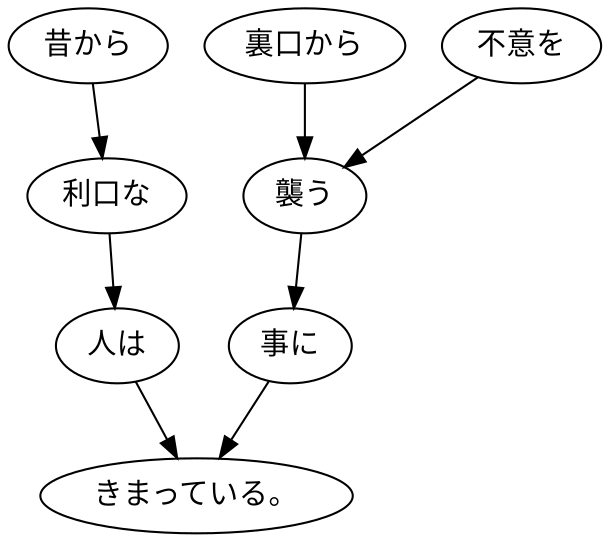 digraph graph4229 {
	node0 [label="昔から"];
	node1 [label="利口な"];
	node2 [label="人は"];
	node3 [label="裏口から"];
	node4 [label="不意を"];
	node5 [label="襲う"];
	node6 [label="事に"];
	node7 [label="きまっている。"];
	node0 -> node1;
	node1 -> node2;
	node2 -> node7;
	node3 -> node5;
	node4 -> node5;
	node5 -> node6;
	node6 -> node7;
}
